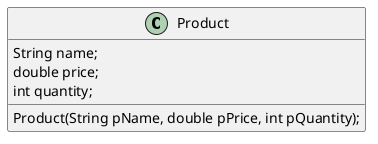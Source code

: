 @startuml
class Product
{
    String name;
    double price;
    int quantity;
    Product(String pName, double pPrice, int pQuantity);
}
@enduml